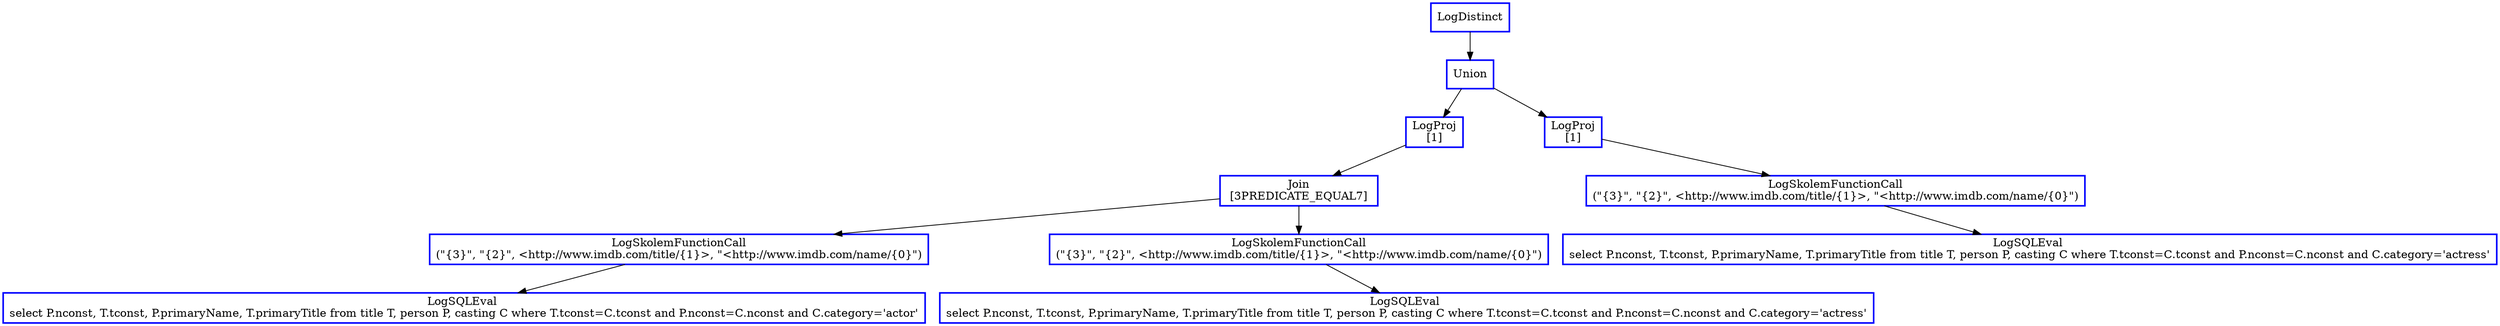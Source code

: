 digraph  g{
node [shape=rectangle, color=black, fontcolor=black, style=bold]
0 [label="LogDistinct" , color = blue] ; 
1 [label="Union", color = blue] ; 
0 -> 1 ; 
2 [label="LogProj
[1]" , color = blue] ; 
1 -> 2 ; 
3 [label="Join\n [3PREDICATE_EQUAL7] ", color = blue] ; 
2 -> 3 ; 
4 [label="LogSkolemFunctionCall
(\"{3}\", \"{2}\", <http://www.imdb.com/title/{1}>, \"<http://www.imdb.com/name/{0}\")" , color = blue] ; 
3 -> 4 ; 
5 [label="LogSQLEval 
select P.nconst, T.tconst, P.primaryName, T.primaryTitle from title T, person P, casting C where T.tconst=C.tconst and P.nconst=C.nconst and C.category='actor'", color = blue] ; 
4 -> 5 ; 
6 [label="LogSkolemFunctionCall
(\"{3}\", \"{2}\", <http://www.imdb.com/title/{1}>, \"<http://www.imdb.com/name/{0}\")" , color = blue] ; 
3 -> 6 ; 
7 [label="LogSQLEval 
select P.nconst, T.tconst, P.primaryName, T.primaryTitle from title T, person P, casting C where T.tconst=C.tconst and P.nconst=C.nconst and C.category='actress'", color = blue] ; 
6 -> 7 ; 
9 [label="LogProj
[1]" , color = blue] ; 
1 -> 9 ; 
10 [label="LogSkolemFunctionCall
(\"{3}\", \"{2}\", <http://www.imdb.com/title/{1}>, \"<http://www.imdb.com/name/{0}\")" , color = blue] ; 
9 -> 10 ; 
11 [label="LogSQLEval 
select P.nconst, T.tconst, P.primaryName, T.primaryTitle from title T, person P, casting C where T.tconst=C.tconst and P.nconst=C.nconst and C.category='actress'", color = blue] ; 
10 -> 11 ; 
}

